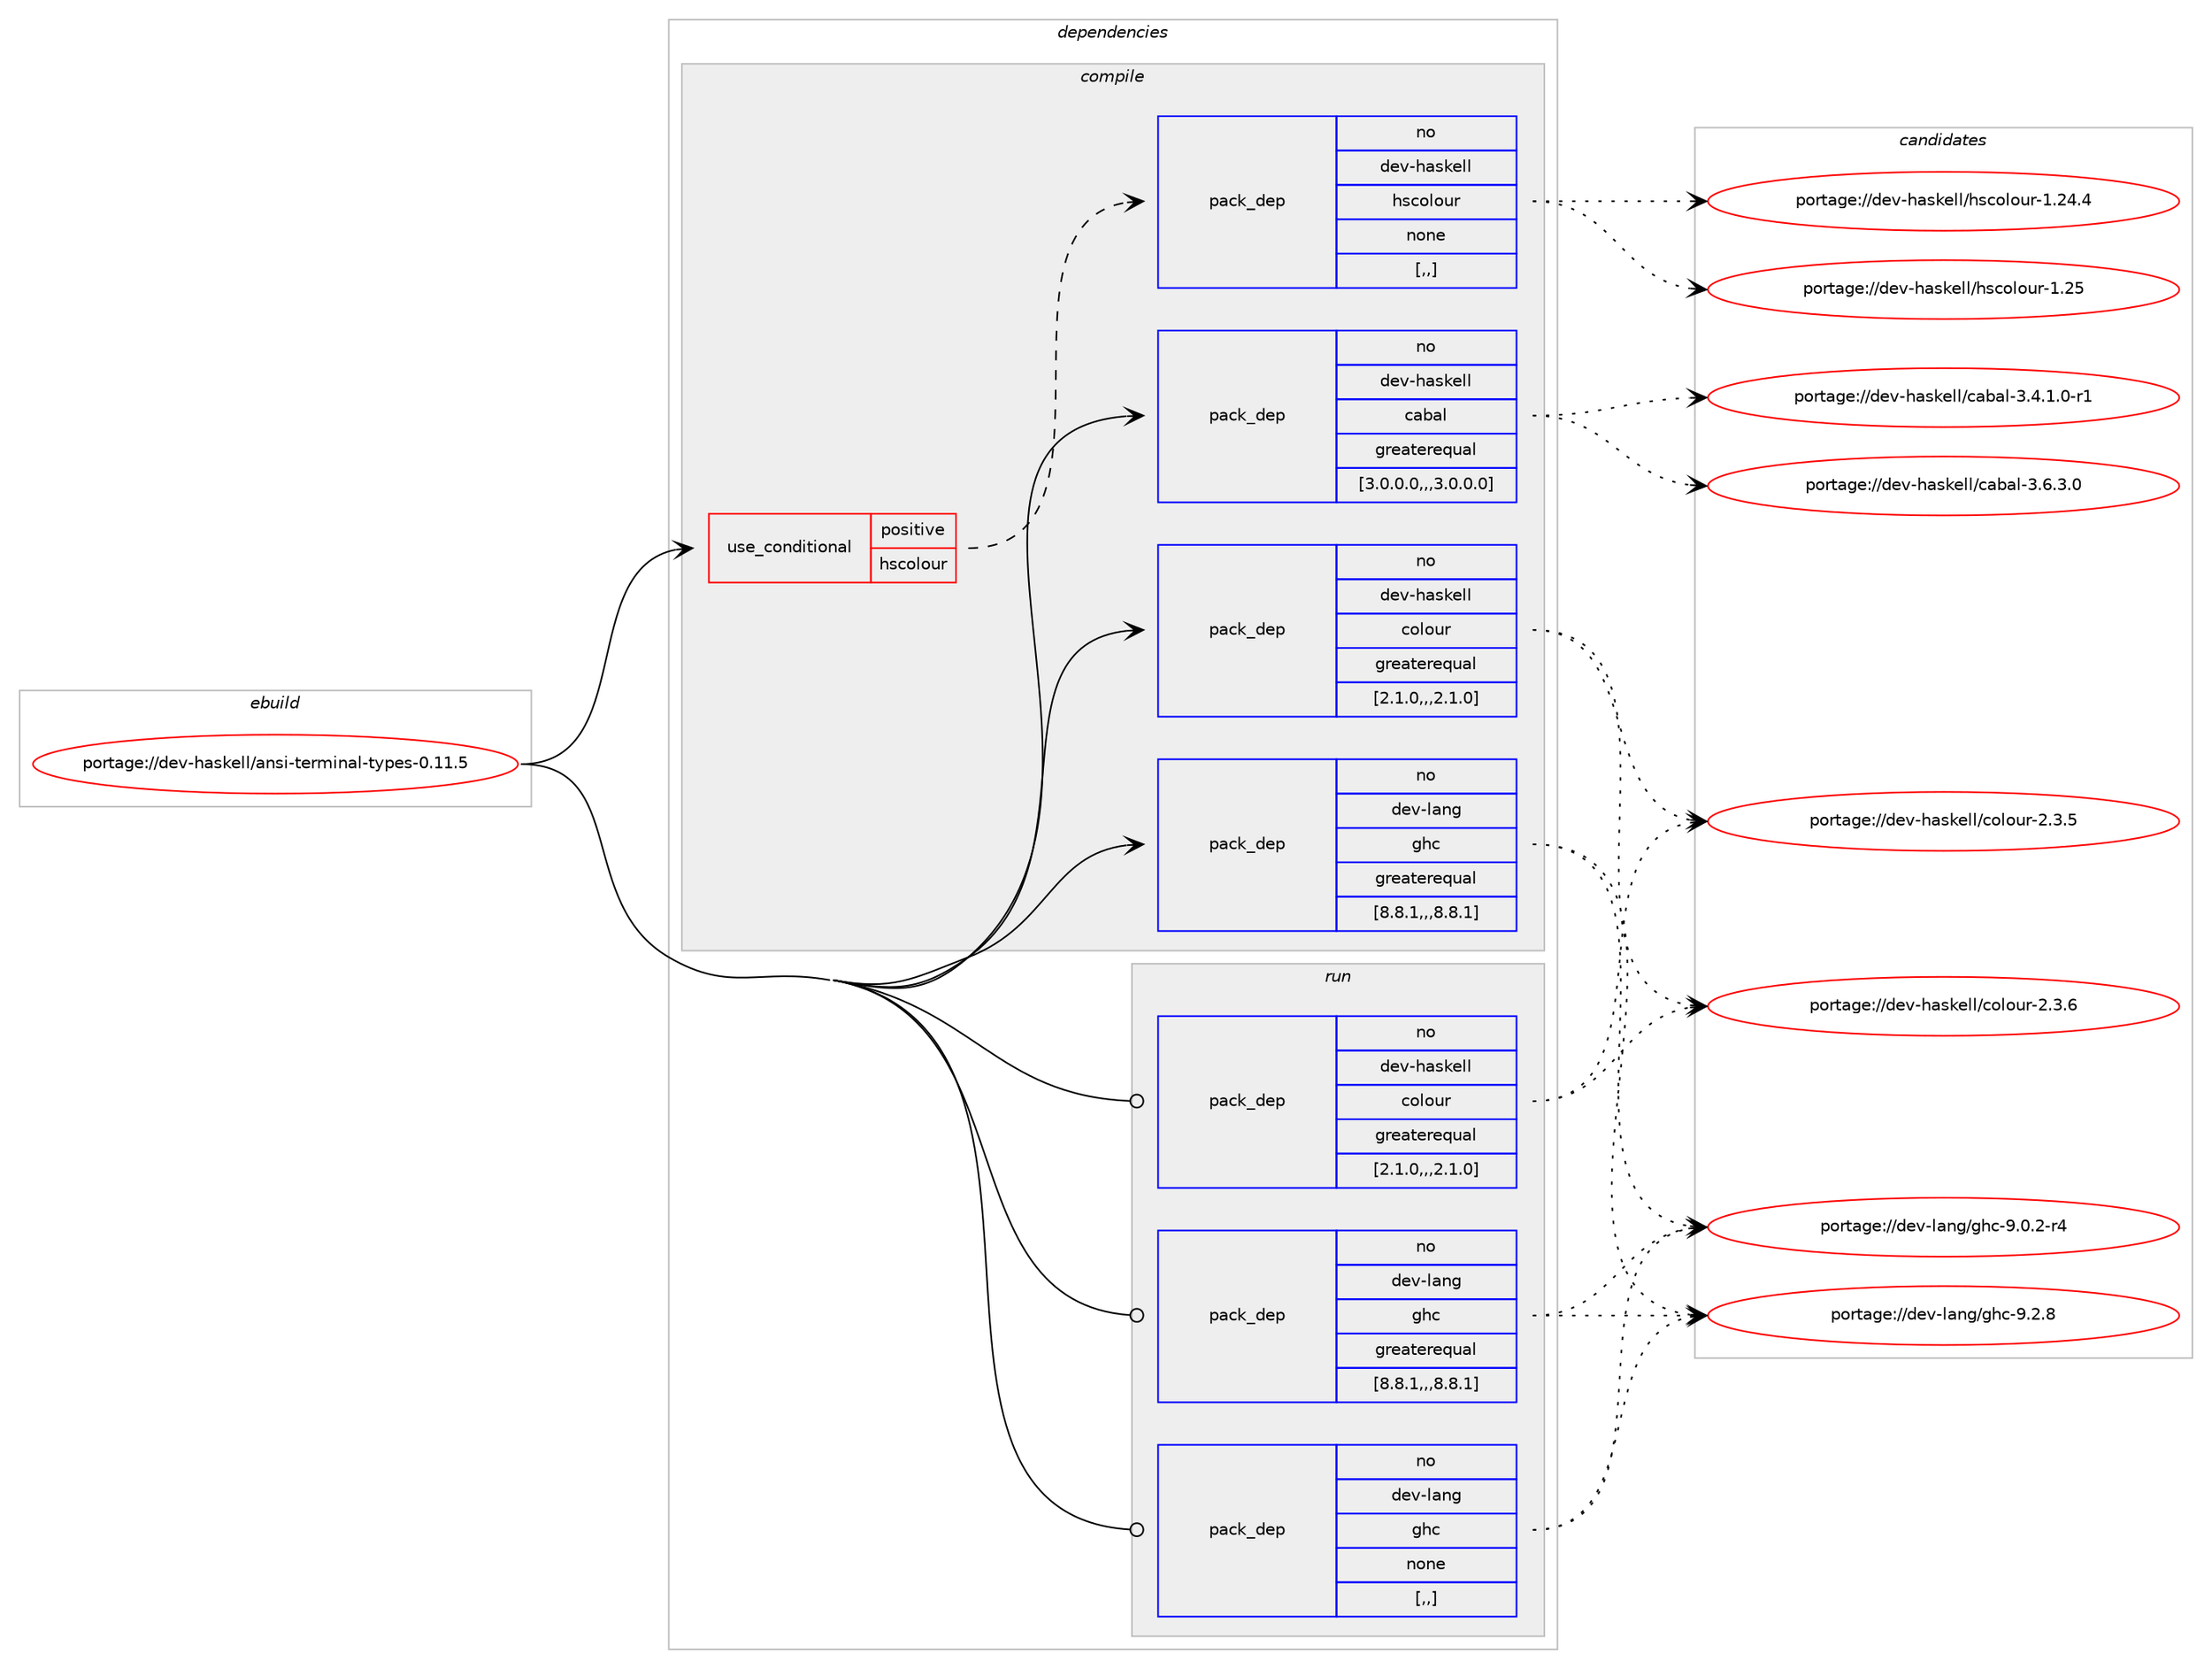digraph prolog {

# *************
# Graph options
# *************

newrank=true;
concentrate=true;
compound=true;
graph [rankdir=LR,fontname=Helvetica,fontsize=10,ranksep=1.5];#, ranksep=2.5, nodesep=0.2];
edge  [arrowhead=vee];
node  [fontname=Helvetica,fontsize=10];

# **********
# The ebuild
# **********

subgraph cluster_leftcol {
color=gray;
rank=same;
label=<<i>ebuild</i>>;
id [label="portage://dev-haskell/ansi-terminal-types-0.11.5", color=red, width=4, href="../dev-haskell/ansi-terminal-types-0.11.5.svg"];
}

# ****************
# The dependencies
# ****************

subgraph cluster_midcol {
color=gray;
label=<<i>dependencies</i>>;
subgraph cluster_compile {
fillcolor="#eeeeee";
style=filled;
label=<<i>compile</i>>;
subgraph cond19453 {
dependency74418 [label=<<TABLE BORDER="0" CELLBORDER="1" CELLSPACING="0" CELLPADDING="4"><TR><TD ROWSPAN="3" CELLPADDING="10">use_conditional</TD></TR><TR><TD>positive</TD></TR><TR><TD>hscolour</TD></TR></TABLE>>, shape=none, color=red];
subgraph pack54036 {
dependency74419 [label=<<TABLE BORDER="0" CELLBORDER="1" CELLSPACING="0" CELLPADDING="4" WIDTH="220"><TR><TD ROWSPAN="6" CELLPADDING="30">pack_dep</TD></TR><TR><TD WIDTH="110">no</TD></TR><TR><TD>dev-haskell</TD></TR><TR><TD>hscolour</TD></TR><TR><TD>none</TD></TR><TR><TD>[,,]</TD></TR></TABLE>>, shape=none, color=blue];
}
dependency74418:e -> dependency74419:w [weight=20,style="dashed",arrowhead="vee"];
}
id:e -> dependency74418:w [weight=20,style="solid",arrowhead="vee"];
subgraph pack54037 {
dependency74420 [label=<<TABLE BORDER="0" CELLBORDER="1" CELLSPACING="0" CELLPADDING="4" WIDTH="220"><TR><TD ROWSPAN="6" CELLPADDING="30">pack_dep</TD></TR><TR><TD WIDTH="110">no</TD></TR><TR><TD>dev-haskell</TD></TR><TR><TD>cabal</TD></TR><TR><TD>greaterequal</TD></TR><TR><TD>[3.0.0.0,,,3.0.0.0]</TD></TR></TABLE>>, shape=none, color=blue];
}
id:e -> dependency74420:w [weight=20,style="solid",arrowhead="vee"];
subgraph pack54038 {
dependency74421 [label=<<TABLE BORDER="0" CELLBORDER="1" CELLSPACING="0" CELLPADDING="4" WIDTH="220"><TR><TD ROWSPAN="6" CELLPADDING="30">pack_dep</TD></TR><TR><TD WIDTH="110">no</TD></TR><TR><TD>dev-haskell</TD></TR><TR><TD>colour</TD></TR><TR><TD>greaterequal</TD></TR><TR><TD>[2.1.0,,,2.1.0]</TD></TR></TABLE>>, shape=none, color=blue];
}
id:e -> dependency74421:w [weight=20,style="solid",arrowhead="vee"];
subgraph pack54039 {
dependency74422 [label=<<TABLE BORDER="0" CELLBORDER="1" CELLSPACING="0" CELLPADDING="4" WIDTH="220"><TR><TD ROWSPAN="6" CELLPADDING="30">pack_dep</TD></TR><TR><TD WIDTH="110">no</TD></TR><TR><TD>dev-lang</TD></TR><TR><TD>ghc</TD></TR><TR><TD>greaterequal</TD></TR><TR><TD>[8.8.1,,,8.8.1]</TD></TR></TABLE>>, shape=none, color=blue];
}
id:e -> dependency74422:w [weight=20,style="solid",arrowhead="vee"];
}
subgraph cluster_compileandrun {
fillcolor="#eeeeee";
style=filled;
label=<<i>compile and run</i>>;
}
subgraph cluster_run {
fillcolor="#eeeeee";
style=filled;
label=<<i>run</i>>;
subgraph pack54040 {
dependency74423 [label=<<TABLE BORDER="0" CELLBORDER="1" CELLSPACING="0" CELLPADDING="4" WIDTH="220"><TR><TD ROWSPAN="6" CELLPADDING="30">pack_dep</TD></TR><TR><TD WIDTH="110">no</TD></TR><TR><TD>dev-haskell</TD></TR><TR><TD>colour</TD></TR><TR><TD>greaterequal</TD></TR><TR><TD>[2.1.0,,,2.1.0]</TD></TR></TABLE>>, shape=none, color=blue];
}
id:e -> dependency74423:w [weight=20,style="solid",arrowhead="odot"];
subgraph pack54041 {
dependency74424 [label=<<TABLE BORDER="0" CELLBORDER="1" CELLSPACING="0" CELLPADDING="4" WIDTH="220"><TR><TD ROWSPAN="6" CELLPADDING="30">pack_dep</TD></TR><TR><TD WIDTH="110">no</TD></TR><TR><TD>dev-lang</TD></TR><TR><TD>ghc</TD></TR><TR><TD>greaterequal</TD></TR><TR><TD>[8.8.1,,,8.8.1]</TD></TR></TABLE>>, shape=none, color=blue];
}
id:e -> dependency74424:w [weight=20,style="solid",arrowhead="odot"];
subgraph pack54042 {
dependency74425 [label=<<TABLE BORDER="0" CELLBORDER="1" CELLSPACING="0" CELLPADDING="4" WIDTH="220"><TR><TD ROWSPAN="6" CELLPADDING="30">pack_dep</TD></TR><TR><TD WIDTH="110">no</TD></TR><TR><TD>dev-lang</TD></TR><TR><TD>ghc</TD></TR><TR><TD>none</TD></TR><TR><TD>[,,]</TD></TR></TABLE>>, shape=none, color=blue];
}
id:e -> dependency74425:w [weight=20,style="solid",arrowhead="odot"];
}
}

# **************
# The candidates
# **************

subgraph cluster_choices {
rank=same;
color=gray;
label=<<i>candidates</i>>;

subgraph choice54036 {
color=black;
nodesep=1;
choice1001011184510497115107101108108471041159911110811111711445494650524652 [label="portage://dev-haskell/hscolour-1.24.4", color=red, width=4,href="../dev-haskell/hscolour-1.24.4.svg"];
choice100101118451049711510710110810847104115991111081111171144549465053 [label="portage://dev-haskell/hscolour-1.25", color=red, width=4,href="../dev-haskell/hscolour-1.25.svg"];
dependency74419:e -> choice1001011184510497115107101108108471041159911110811111711445494650524652:w [style=dotted,weight="100"];
dependency74419:e -> choice100101118451049711510710110810847104115991111081111171144549465053:w [style=dotted,weight="100"];
}
subgraph choice54037 {
color=black;
nodesep=1;
choice1001011184510497115107101108108479997989710845514652464946484511449 [label="portage://dev-haskell/cabal-3.4.1.0-r1", color=red, width=4,href="../dev-haskell/cabal-3.4.1.0-r1.svg"];
choice100101118451049711510710110810847999798971084551465446514648 [label="portage://dev-haskell/cabal-3.6.3.0", color=red, width=4,href="../dev-haskell/cabal-3.6.3.0.svg"];
dependency74420:e -> choice1001011184510497115107101108108479997989710845514652464946484511449:w [style=dotted,weight="100"];
dependency74420:e -> choice100101118451049711510710110810847999798971084551465446514648:w [style=dotted,weight="100"];
}
subgraph choice54038 {
color=black;
nodesep=1;
choice10010111845104971151071011081084799111108111117114455046514653 [label="portage://dev-haskell/colour-2.3.5", color=red, width=4,href="../dev-haskell/colour-2.3.5.svg"];
choice10010111845104971151071011081084799111108111117114455046514654 [label="portage://dev-haskell/colour-2.3.6", color=red, width=4,href="../dev-haskell/colour-2.3.6.svg"];
dependency74421:e -> choice10010111845104971151071011081084799111108111117114455046514653:w [style=dotted,weight="100"];
dependency74421:e -> choice10010111845104971151071011081084799111108111117114455046514654:w [style=dotted,weight="100"];
}
subgraph choice54039 {
color=black;
nodesep=1;
choice100101118451089711010347103104994557464846504511452 [label="portage://dev-lang/ghc-9.0.2-r4", color=red, width=4,href="../dev-lang/ghc-9.0.2-r4.svg"];
choice10010111845108971101034710310499455746504656 [label="portage://dev-lang/ghc-9.2.8", color=red, width=4,href="../dev-lang/ghc-9.2.8.svg"];
dependency74422:e -> choice100101118451089711010347103104994557464846504511452:w [style=dotted,weight="100"];
dependency74422:e -> choice10010111845108971101034710310499455746504656:w [style=dotted,weight="100"];
}
subgraph choice54040 {
color=black;
nodesep=1;
choice10010111845104971151071011081084799111108111117114455046514653 [label="portage://dev-haskell/colour-2.3.5", color=red, width=4,href="../dev-haskell/colour-2.3.5.svg"];
choice10010111845104971151071011081084799111108111117114455046514654 [label="portage://dev-haskell/colour-2.3.6", color=red, width=4,href="../dev-haskell/colour-2.3.6.svg"];
dependency74423:e -> choice10010111845104971151071011081084799111108111117114455046514653:w [style=dotted,weight="100"];
dependency74423:e -> choice10010111845104971151071011081084799111108111117114455046514654:w [style=dotted,weight="100"];
}
subgraph choice54041 {
color=black;
nodesep=1;
choice100101118451089711010347103104994557464846504511452 [label="portage://dev-lang/ghc-9.0.2-r4", color=red, width=4,href="../dev-lang/ghc-9.0.2-r4.svg"];
choice10010111845108971101034710310499455746504656 [label="portage://dev-lang/ghc-9.2.8", color=red, width=4,href="../dev-lang/ghc-9.2.8.svg"];
dependency74424:e -> choice100101118451089711010347103104994557464846504511452:w [style=dotted,weight="100"];
dependency74424:e -> choice10010111845108971101034710310499455746504656:w [style=dotted,weight="100"];
}
subgraph choice54042 {
color=black;
nodesep=1;
choice100101118451089711010347103104994557464846504511452 [label="portage://dev-lang/ghc-9.0.2-r4", color=red, width=4,href="../dev-lang/ghc-9.0.2-r4.svg"];
choice10010111845108971101034710310499455746504656 [label="portage://dev-lang/ghc-9.2.8", color=red, width=4,href="../dev-lang/ghc-9.2.8.svg"];
dependency74425:e -> choice100101118451089711010347103104994557464846504511452:w [style=dotted,weight="100"];
dependency74425:e -> choice10010111845108971101034710310499455746504656:w [style=dotted,weight="100"];
}
}

}
